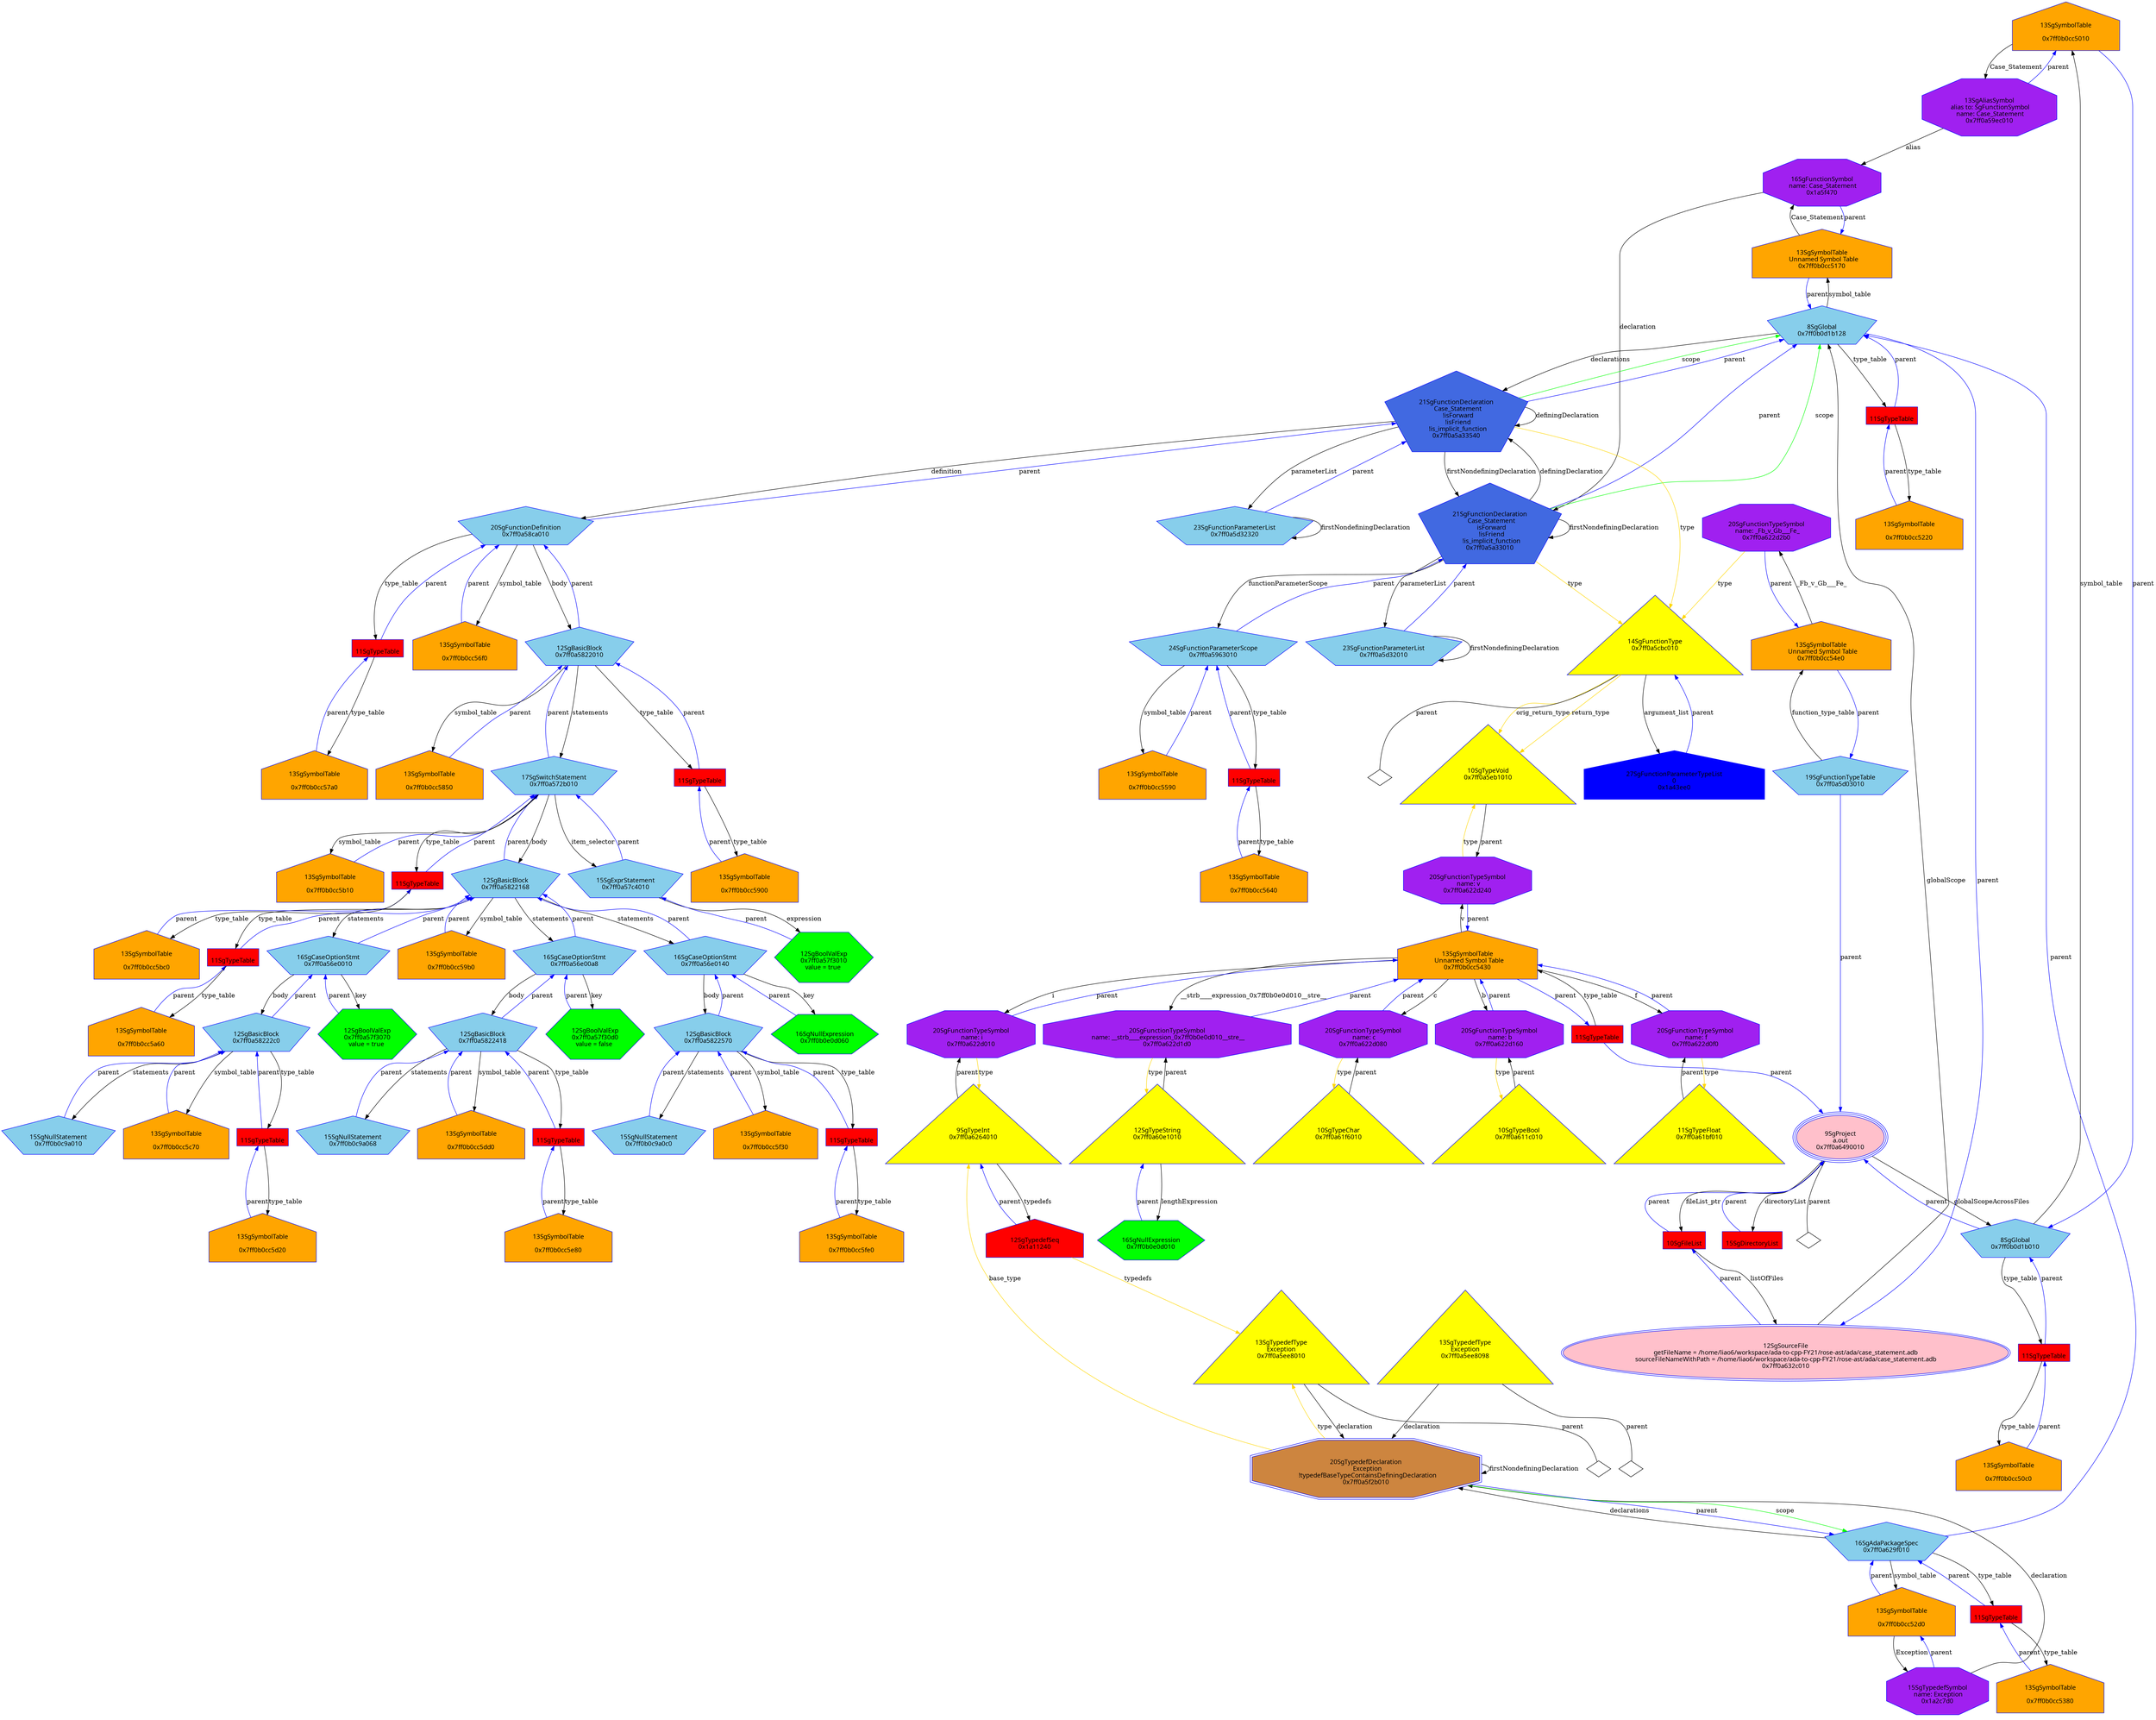 digraph "Gcase_statement.adb.dot" {
"0x7ff0b0cc5010"[label="\n13SgSymbolTable\n  \n  0x7ff0b0cc5010  " shape=house,regular=0,URL="\N",tooltip="more info at \N",sides=5,peripheries=1,color="blue",fillcolor=orange,fontname="7x13bold",fontcolor=black,style=filled];
"0x7ff0b0cc5010" -> "0x7ff0a59ec010"[label="Case_Statement" dir=forward ];
"0x7ff0b0cc5010" -> "0x7ff0b0d1b010"[label="parent" color="blue" dir=forward ];
"0x7ff0b0cc50c0"[label="\n13SgSymbolTable\n  \n  0x7ff0b0cc50c0  " shape=house,regular=0,URL="\N",tooltip="more info at \N",sides=5,peripheries=1,color="blue",fillcolor=orange,fontname="7x13bold",fontcolor=black,style=filled];
"0x7ff0b0cc50c0" -> "0x196ea00"[label="parent" color="blue" dir=forward ];
"0x7ff0b0cc5170"[label="\n13SgSymbolTable\n  Unnamed Symbol Table\n  0x7ff0b0cc5170  " shape=house,regular=0,URL="\N",tooltip="more info at \N",sides=5,peripheries=1,color="blue",fillcolor=orange,fontname="7x13bold",fontcolor=black,style=filled];
"0x7ff0b0cc5170" -> "0x1a5f470"[label="Case_Statement" dir=forward ];
"0x7ff0b0cc5170" -> "0x7ff0b0d1b128"[label="parent" color="blue" dir=forward ];
"0x7ff0b0cc5220"[label="\n13SgSymbolTable\n  \n  0x7ff0b0cc5220  " shape=house,regular=0,URL="\N",tooltip="more info at \N",sides=5,peripheries=1,color="blue",fillcolor=orange,fontname="7x13bold",fontcolor=black,style=filled];
"0x7ff0b0cc5220" -> "0x196ea28"[label="parent" color="blue" dir=forward ];
"0x7ff0b0cc52d0"[label="\n13SgSymbolTable\n  \n  0x7ff0b0cc52d0  " shape=house,regular=0,URL="\N",tooltip="more info at \N",sides=5,peripheries=1,color="blue",fillcolor=orange,fontname="7x13bold",fontcolor=black,style=filled];
"0x7ff0b0cc52d0" -> "0x1a2c7d0"[label="Exception" dir=forward ];
"0x7ff0b0cc52d0" -> "0x7ff0a629f010"[label="parent" color="blue" dir=forward ];
"0x7ff0b0cc5380"[label="\n13SgSymbolTable\n  \n  0x7ff0b0cc5380  " shape=house,regular=0,URL="\N",tooltip="more info at \N",sides=5,peripheries=1,color="blue",fillcolor=orange,fontname="7x13bold",fontcolor=black,style=filled];
"0x7ff0b0cc5380" -> "0x196ea50"[label="parent" color="blue" dir=forward ];
"0x7ff0b0cc5430"[label="\n13SgSymbolTable\n  Unnamed Symbol Table\n  0x7ff0b0cc5430  " shape=house,regular=0,URL="\N",tooltip="more info at \N",sides=5,peripheries=1,color="blue",fillcolor=orange,fontname="7x13bold",fontcolor=black,style=filled];
"0x7ff0b0cc5430" -> "0x7ff0a622d240"[label="v" dir=forward ];
"0x7ff0b0cc5430" -> "0x7ff0a622d1d0"[label="__strb____expression_0x7ff0b0e0d010__stre__" dir=forward ];
"0x7ff0b0cc5430" -> "0x7ff0a622d160"[label="b" dir=forward ];
"0x7ff0b0cc5430" -> "0x7ff0a622d0f0"[label="f" dir=forward ];
"0x7ff0b0cc5430" -> "0x7ff0a622d080"[label="c" dir=forward ];
"0x7ff0b0cc5430" -> "0x7ff0a622d010"[label="i" dir=forward ];
"0x7ff0b0cc5430" -> "0x196ea78"[label="parent" color="blue" dir=forward ];
"0x7ff0b0cc54e0"[label="\n13SgSymbolTable\n  Unnamed Symbol Table\n  0x7ff0b0cc54e0  " shape=house,regular=0,URL="\N",tooltip="more info at \N",sides=5,peripheries=1,color="blue",fillcolor=orange,fontname="7x13bold",fontcolor=black,style=filled];
"0x7ff0b0cc54e0" -> "0x7ff0a622d2b0"[label="_Fb_v_Gb___Fe_" dir=forward ];
"0x7ff0b0cc54e0" -> "0x7ff0a5d03010"[label="parent" color="blue" dir=forward ];
"0x7ff0b0cc5590"[label="\n13SgSymbolTable\n  \n  0x7ff0b0cc5590  " shape=house,regular=0,URL="\N",tooltip="more info at \N",sides=5,peripheries=1,color="blue",fillcolor=orange,fontname="7x13bold",fontcolor=black,style=filled];
"0x7ff0b0cc5590" -> "0x7ff0a5963010"[label="parent" color="blue" dir=forward ];
"0x7ff0b0cc5640"[label="\n13SgSymbolTable\n  \n  0x7ff0b0cc5640  " shape=house,regular=0,URL="\N",tooltip="more info at \N",sides=5,peripheries=1,color="blue",fillcolor=orange,fontname="7x13bold",fontcolor=black,style=filled];
"0x7ff0b0cc5640" -> "0x196eaa0"[label="parent" color="blue" dir=forward ];
"0x7ff0b0cc56f0"[label="\n13SgSymbolTable\n  \n  0x7ff0b0cc56f0  " shape=house,regular=0,URL="\N",tooltip="more info at \N",sides=5,peripheries=1,color="blue",fillcolor=orange,fontname="7x13bold",fontcolor=black,style=filled];
"0x7ff0b0cc56f0" -> "0x7ff0a58ca010"[label="parent" color="blue" dir=forward ];
"0x7ff0b0cc57a0"[label="\n13SgSymbolTable\n  \n  0x7ff0b0cc57a0  " shape=house,regular=0,URL="\N",tooltip="more info at \N",sides=5,peripheries=1,color="blue",fillcolor=orange,fontname="7x13bold",fontcolor=black,style=filled];
"0x7ff0b0cc57a0" -> "0x196eac8"[label="parent" color="blue" dir=forward ];
"0x7ff0b0cc5850"[label="\n13SgSymbolTable\n  \n  0x7ff0b0cc5850  " shape=house,regular=0,URL="\N",tooltip="more info at \N",sides=5,peripheries=1,color="blue",fillcolor=orange,fontname="7x13bold",fontcolor=black,style=filled];
"0x7ff0b0cc5850" -> "0x7ff0a5822010"[label="parent" color="blue" dir=forward ];
"0x7ff0b0cc5900"[label="\n13SgSymbolTable\n  \n  0x7ff0b0cc5900  " shape=house,regular=0,URL="\N",tooltip="more info at \N",sides=5,peripheries=1,color="blue",fillcolor=orange,fontname="7x13bold",fontcolor=black,style=filled];
"0x7ff0b0cc5900" -> "0x196eaf0"[label="parent" color="blue" dir=forward ];
"0x7ff0b0cc59b0"[label="\n13SgSymbolTable\n  \n  0x7ff0b0cc59b0  " shape=house,regular=0,URL="\N",tooltip="more info at \N",sides=5,peripheries=1,color="blue",fillcolor=orange,fontname="7x13bold",fontcolor=black,style=filled];
"0x7ff0b0cc59b0" -> "0x7ff0a5822168"[label="parent" color="blue" dir=forward ];
"0x7ff0b0cc5a60"[label="\n13SgSymbolTable\n  \n  0x7ff0b0cc5a60  " shape=house,regular=0,URL="\N",tooltip="more info at \N",sides=5,peripheries=1,color="blue",fillcolor=orange,fontname="7x13bold",fontcolor=black,style=filled];
"0x7ff0b0cc5a60" -> "0x196eb18"[label="parent" color="blue" dir=forward ];
"0x7ff0b0cc5b10"[label="\n13SgSymbolTable\n  \n  0x7ff0b0cc5b10  " shape=house,regular=0,URL="\N",tooltip="more info at \N",sides=5,peripheries=1,color="blue",fillcolor=orange,fontname="7x13bold",fontcolor=black,style=filled];
"0x7ff0b0cc5b10" -> "0x7ff0a572b010"[label="parent" color="blue" dir=forward ];
"0x7ff0b0cc5bc0"[label="\n13SgSymbolTable\n  \n  0x7ff0b0cc5bc0  " shape=house,regular=0,URL="\N",tooltip="more info at \N",sides=5,peripheries=1,color="blue",fillcolor=orange,fontname="7x13bold",fontcolor=black,style=filled];
"0x7ff0b0cc5bc0" -> "0x196eb40"[label="parent" color="blue" dir=forward ];
"0x7ff0b0cc5c70"[label="\n13SgSymbolTable\n  \n  0x7ff0b0cc5c70  " shape=house,regular=0,URL="\N",tooltip="more info at \N",sides=5,peripheries=1,color="blue",fillcolor=orange,fontname="7x13bold",fontcolor=black,style=filled];
"0x7ff0b0cc5c70" -> "0x7ff0a58222c0"[label="parent" color="blue" dir=forward ];
"0x7ff0b0cc5d20"[label="\n13SgSymbolTable\n  \n  0x7ff0b0cc5d20  " shape=house,regular=0,URL="\N",tooltip="more info at \N",sides=5,peripheries=1,color="blue",fillcolor=orange,fontname="7x13bold",fontcolor=black,style=filled];
"0x7ff0b0cc5d20" -> "0x196eb68"[label="parent" color="blue" dir=forward ];
"0x7ff0b0cc5dd0"[label="\n13SgSymbolTable\n  \n  0x7ff0b0cc5dd0  " shape=house,regular=0,URL="\N",tooltip="more info at \N",sides=5,peripheries=1,color="blue",fillcolor=orange,fontname="7x13bold",fontcolor=black,style=filled];
"0x7ff0b0cc5dd0" -> "0x7ff0a5822418"[label="parent" color="blue" dir=forward ];
"0x7ff0b0cc5e80"[label="\n13SgSymbolTable\n  \n  0x7ff0b0cc5e80  " shape=house,regular=0,URL="\N",tooltip="more info at \N",sides=5,peripheries=1,color="blue",fillcolor=orange,fontname="7x13bold",fontcolor=black,style=filled];
"0x7ff0b0cc5e80" -> "0x196eb90"[label="parent" color="blue" dir=forward ];
"0x7ff0b0cc5f30"[label="\n13SgSymbolTable\n  \n  0x7ff0b0cc5f30  " shape=house,regular=0,URL="\N",tooltip="more info at \N",sides=5,peripheries=1,color="blue",fillcolor=orange,fontname="7x13bold",fontcolor=black,style=filled];
"0x7ff0b0cc5f30" -> "0x7ff0a5822570"[label="parent" color="blue" dir=forward ];
"0x7ff0b0cc5fe0"[label="\n13SgSymbolTable\n  \n  0x7ff0b0cc5fe0  " shape=house,regular=0,URL="\N",tooltip="more info at \N",sides=5,peripheries=1,color="blue",fillcolor=orange,fontname="7x13bold",fontcolor=black,style=filled];
"0x7ff0b0cc5fe0" -> "0x196ebb8"[label="parent" color="blue" dir=forward ];
"0x7ff0a632c010"[label="\n12SgSourceFile\n  getFileName = /home/liao6/workspace/ada-to-cpp-FY21/rose-ast/ada/case_statement.adb  \n  sourceFileNameWithPath = /home/liao6/workspace/ada-to-cpp-FY21/rose-ast/ada/case_statement.adb  \n  0x7ff0a632c010  " shape=ellipse,regular=0,URL="\N",tooltip="more info at \N",sides=5,peripheries=2,color="blue",fillcolor=pink,fontname="7x13bold",fontcolor=black,style=filled];
"0x7ff0a632c010" -> "0x7ff0b0d1b128"[label="globalScope" dir=forward ];
"0x7ff0a632c010" -> "0x1933f80"[label="parent" color="blue" dir=forward ];
"0x1933f80"[label="\n10SgFileList" shape=polygon,regular=0,URL="\N",tooltip="more info at \N",sides=4,peripheries=1,color="blue",fillcolor=red,fontname="7x13bold",fontcolor=black,style=filled];
"0x1933f80" -> "0x7ff0a632c010"[label="listOfFiles" dir=forward ];
"0x1933f80" -> "0x7ff0a6490010"[label="parent" color="blue" dir=forward ];
"0x1953390"[label="\n15SgDirectoryList" shape=polygon,regular=0,URL="\N",tooltip="more info at \N",sides=4,peripheries=1,color="blue",fillcolor=red,fontname="7x13bold",fontcolor=black,style=filled];
"0x1953390" -> "0x7ff0a6490010"[label="parent" color="blue" dir=forward ];
"0x7ff0a6490010"[label="\n9SgProject\n  a.out  \n  0x7ff0a6490010  " shape=ellipse,regular=0,URL="\N",tooltip="more info at \N",sides=5,peripheries=3,color="blue",fillcolor=pink,fontname="7x13bold",fontcolor=black,style=filled];
"0x7ff0a6490010" -> "0x1933f80"[label="fileList_ptr" dir=forward ];
"0x7ff0a6490010" -> "0x1953390"[label="directoryList" dir=forward ];
"0x7ff0a6490010" -> "0x7ff0b0d1b010"[label="globalScopeAcrossFiles" dir=forward ];
"0x7ff0a6490010" -> "0x7ff0a6490010__parent__null"[label="parent" dir=none ];
"0x7ff0a6490010__parent__null"[label="" shape=diamond ];
"0x1a11240"[label="\n12SgTypedefSeq\n  0x1a11240  " shape=house,regular=0,URL="\N",tooltip="more info at \N",sides=5,peripheries=1,color="blue",fillcolor=red,fontname="7x13bold",fontcolor=black,style=filled];
"0x1a11240" -> "0x7ff0a5ee8010"[label="typedefs" color="gold1" dir=forward ];
"0x1a11240" -> "0x7ff0a6264010"[label="parent" color="blue" dir=forward ];
"0x1a43ee0"[label="\n27SgFunctionParameterTypeList\n  0  \n  0x1a43ee0  " shape=house,regular=0,URL="\N",tooltip="more info at \N",sides=5,peripheries=1,color="blue",fillcolor=blue,fontname="7x13bold",fontcolor=black,style=filled];
"0x1a43ee0" -> "0x7ff0a5cbc010"[label="parent" color="blue" dir=forward ];
"0x196ea00"[label="\n11SgTypeTable" shape=polygon,regular=0,URL="\N",tooltip="more info at \N",sides=4,peripheries=1,color="blue",fillcolor=red,fontname="7x13bold",fontcolor=black,style=filled];
"0x196ea00" -> "0x7ff0b0cc50c0"[label="type_table" dir=forward ];
"0x196ea00" -> "0x7ff0b0d1b010"[label="parent" color="blue" dir=forward ];
"0x196ea28"[label="\n11SgTypeTable" shape=polygon,regular=0,URL="\N",tooltip="more info at \N",sides=4,peripheries=1,color="blue",fillcolor=red,fontname="7x13bold",fontcolor=black,style=filled];
"0x196ea28" -> "0x7ff0b0cc5220"[label="type_table" dir=forward ];
"0x196ea28" -> "0x7ff0b0d1b128"[label="parent" color="blue" dir=forward ];
"0x196ea50"[label="\n11SgTypeTable" shape=polygon,regular=0,URL="\N",tooltip="more info at \N",sides=4,peripheries=1,color="blue",fillcolor=red,fontname="7x13bold",fontcolor=black,style=filled];
"0x196ea50" -> "0x7ff0b0cc5380"[label="type_table" dir=forward ];
"0x196ea50" -> "0x7ff0a629f010"[label="parent" color="blue" dir=forward ];
"0x196ea78"[label="\n11SgTypeTable" shape=polygon,regular=0,URL="\N",tooltip="more info at \N",sides=4,peripheries=1,color="blue",fillcolor=red,fontname="7x13bold",fontcolor=black,style=filled];
"0x196ea78" -> "0x7ff0b0cc5430"[label="type_table" dir=forward ];
"0x196ea78" -> "0x7ff0a6490010"[label="parent" color="blue" dir=forward ];
"0x196eaa0"[label="\n11SgTypeTable" shape=polygon,regular=0,URL="\N",tooltip="more info at \N",sides=4,peripheries=1,color="blue",fillcolor=red,fontname="7x13bold",fontcolor=black,style=filled];
"0x196eaa0" -> "0x7ff0b0cc5640"[label="type_table" dir=forward ];
"0x196eaa0" -> "0x7ff0a5963010"[label="parent" color="blue" dir=forward ];
"0x196eac8"[label="\n11SgTypeTable" shape=polygon,regular=0,URL="\N",tooltip="more info at \N",sides=4,peripheries=1,color="blue",fillcolor=red,fontname="7x13bold",fontcolor=black,style=filled];
"0x196eac8" -> "0x7ff0b0cc57a0"[label="type_table" dir=forward ];
"0x196eac8" -> "0x7ff0a58ca010"[label="parent" color="blue" dir=forward ];
"0x196eaf0"[label="\n11SgTypeTable" shape=polygon,regular=0,URL="\N",tooltip="more info at \N",sides=4,peripheries=1,color="blue",fillcolor=red,fontname="7x13bold",fontcolor=black,style=filled];
"0x196eaf0" -> "0x7ff0b0cc5900"[label="type_table" dir=forward ];
"0x196eaf0" -> "0x7ff0a5822010"[label="parent" color="blue" dir=forward ];
"0x196eb18"[label="\n11SgTypeTable" shape=polygon,regular=0,URL="\N",tooltip="more info at \N",sides=4,peripheries=1,color="blue",fillcolor=red,fontname="7x13bold",fontcolor=black,style=filled];
"0x196eb18" -> "0x7ff0b0cc5a60"[label="type_table" dir=forward ];
"0x196eb18" -> "0x7ff0a5822168"[label="parent" color="blue" dir=forward ];
"0x196eb40"[label="\n11SgTypeTable" shape=polygon,regular=0,URL="\N",tooltip="more info at \N",sides=4,peripheries=1,color="blue",fillcolor=red,fontname="7x13bold",fontcolor=black,style=filled];
"0x196eb40" -> "0x7ff0b0cc5bc0"[label="type_table" dir=forward ];
"0x196eb40" -> "0x7ff0a572b010"[label="parent" color="blue" dir=forward ];
"0x196eb68"[label="\n11SgTypeTable" shape=polygon,regular=0,URL="\N",tooltip="more info at \N",sides=4,peripheries=1,color="blue",fillcolor=red,fontname="7x13bold",fontcolor=black,style=filled];
"0x196eb68" -> "0x7ff0b0cc5d20"[label="type_table" dir=forward ];
"0x196eb68" -> "0x7ff0a58222c0"[label="parent" color="blue" dir=forward ];
"0x196eb90"[label="\n11SgTypeTable" shape=polygon,regular=0,URL="\N",tooltip="more info at \N",sides=4,peripheries=1,color="blue",fillcolor=red,fontname="7x13bold",fontcolor=black,style=filled];
"0x196eb90" -> "0x7ff0b0cc5e80"[label="type_table" dir=forward ];
"0x196eb90" -> "0x7ff0a5822418"[label="parent" color="blue" dir=forward ];
"0x196ebb8"[label="\n11SgTypeTable" shape=polygon,regular=0,URL="\N",tooltip="more info at \N",sides=4,peripheries=1,color="blue",fillcolor=red,fontname="7x13bold",fontcolor=black,style=filled];
"0x196ebb8" -> "0x7ff0b0cc5fe0"[label="type_table" dir=forward ];
"0x196ebb8" -> "0x7ff0a5822570"[label="parent" color="blue" dir=forward ];
"0x7ff0a61f6010"[label="\n10SgTypeChar\n  0x7ff0a61f6010  \n   \n   " shape=polygon,regular=0,URL="\N",tooltip="more info at \N",sides=3,peripheries=1,color="blue",fillcolor=yellow,fontname="7x13bold",fontcolor=black,style=filled];
"0x7ff0a61f6010" -> "0x7ff0a622d080"[label="parent" dir=forward ];
"0x7ff0a6264010"[label="\n9SgTypeInt\n  0x7ff0a6264010  \n   \n   " shape=polygon,regular=0,URL="\N",tooltip="more info at \N",sides=3,peripheries=1,color="blue",fillcolor=yellow,fontname="7x13bold",fontcolor=black,style=filled];
"0x7ff0a6264010" -> "0x1a11240"[label="typedefs" dir=forward ];
"0x7ff0a6264010" -> "0x7ff0a622d010"[label="parent" dir=forward ];
"0x7ff0a5eb1010"[label="\n10SgTypeVoid\n  0x7ff0a5eb1010  \n   \n   " shape=polygon,regular=0,URL="\N",tooltip="more info at \N",sides=3,peripheries=1,color="blue",fillcolor=yellow,fontname="7x13bold",fontcolor=black,style=filled];
"0x7ff0a5eb1010" -> "0x7ff0a622d240"[label="parent" dir=forward ];
"0x7ff0a61bf010"[label="\n11SgTypeFloat\n  0x7ff0a61bf010  \n   \n   " shape=polygon,regular=0,URL="\N",tooltip="more info at \N",sides=3,peripheries=1,color="blue",fillcolor=yellow,fontname="7x13bold",fontcolor=black,style=filled];
"0x7ff0a61bf010" -> "0x7ff0a622d0f0"[label="parent" dir=forward ];
"0x7ff0a60e1010"[label="\n12SgTypeString\n  0x7ff0a60e1010  \n   \n   " shape=polygon,regular=0,URL="\N",tooltip="more info at \N",sides=3,peripheries=1,color="blue",fillcolor=yellow,fontname="7x13bold",fontcolor=black,style=filled];
"0x7ff0a60e1010" -> "0x7ff0b0e0d010"[label="lengthExpression" dir=forward ];
"0x7ff0a60e1010" -> "0x7ff0a622d1d0"[label="parent" dir=forward ];
"0x7ff0a611c010"[label="\n10SgTypeBool\n  0x7ff0a611c010  \n   \n   " shape=polygon,regular=0,URL="\N",tooltip="more info at \N",sides=3,peripheries=1,color="blue",fillcolor=yellow,fontname="7x13bold",fontcolor=black,style=filled];
"0x7ff0a611c010" -> "0x7ff0a622d160"[label="parent" dir=forward ];
"0x7ff0a5ee8010"[label="\n13SgTypedefType\nException\n  0x7ff0a5ee8010  \n   \n   " shape=polygon,regular=0,URL="\N",tooltip="more info at \N",sides=3,peripheries=1,color="blue",fillcolor=yellow,fontname="7x13bold",fontcolor=black,style=filled];
"0x7ff0a5ee8010" -> "0x7ff0a5f2b010"[label="declaration" dir=forward ];
"0x7ff0a5ee8010" -> "0x7ff0a5ee8010__parent__null"[label="parent" dir=none ];
"0x7ff0a5ee8010__parent__null"[label="" shape=diamond ];
"0x7ff0a5ee8098"[label="\n13SgTypedefType\nException\n  0x7ff0a5ee8098  \n   \n   " shape=polygon,regular=0,URL="\N",tooltip="more info at \N",sides=3,peripheries=1,color="blue",fillcolor=yellow,fontname="7x13bold",fontcolor=black,style=filled];
"0x7ff0a5ee8098" -> "0x7ff0a5f2b010"[label="declaration" dir=forward ];
"0x7ff0a5ee8098" -> "0x7ff0a5ee8098__parent__null"[label="parent" dir=none ];
"0x7ff0a5ee8098__parent__null"[label="" shape=diamond ];
"0x7ff0a5cbc010"[label="\n14SgFunctionType\n  0x7ff0a5cbc010  \n   \n   " shape=polygon,regular=0,URL="\N",tooltip="more info at \N",sides=3,peripheries=1,color="blue",fillcolor=yellow,fontname="7x13bold",fontcolor=black,style=filled];
"0x7ff0a5cbc010" -> "0x7ff0a5eb1010"[label="return_type" color="gold1" dir=forward ];
"0x7ff0a5cbc010" -> "0x7ff0a5eb1010"[label="orig_return_type" color="gold1" dir=forward ];
"0x7ff0a5cbc010" -> "0x1a43ee0"[label="argument_list" dir=forward ];
"0x7ff0a5cbc010" -> "0x7ff0a5cbc010__parent__null"[label="parent" dir=none ];
"0x7ff0a5cbc010__parent__null"[label="" shape=diamond ];
"0x7ff0a5d32010"[label="\n23SgFunctionParameterList\n  0x7ff0a5d32010  " shape=polygon,regular=0,URL="\N",tooltip="more info at \N",sides=5,peripheries=1,color="blue",fillcolor=skyblue,fontname="7x13bold",fontcolor=black,style=filled];
"0x7ff0a5d32010" -> "0x7ff0a5d32010"[label="firstNondefiningDeclaration" dir=forward ];
"0x7ff0a5d32010" -> "0x7ff0a5a33010"[label="parent" color="blue" dir=forward ];
"0x7ff0a5d32320"[label="\n23SgFunctionParameterList\n  0x7ff0a5d32320  " shape=polygon,regular=0,URL="\N",tooltip="more info at \N",sides=5,peripheries=1,color="blue",fillcolor=skyblue,fontname="7x13bold",fontcolor=black,style=filled];
"0x7ff0a5d32320" -> "0x7ff0a5d32320"[label="firstNondefiningDeclaration" dir=forward ];
"0x7ff0a5d32320" -> "0x7ff0a5a33540"[label="parent" color="blue" dir=forward ];
"0x7ff0a5822010"[label="\n12SgBasicBlock\n  0x7ff0a5822010  " shape=polygon,regular=0,URL="\N",tooltip="more info at \N",sides=5,peripheries=1,color="blue",fillcolor=skyblue,fontname="7x13bold",fontcolor=black,style=filled];
"0x7ff0a5822010" -> "0x7ff0a572b010"[label="statements" dir=forward ];
"0x7ff0a5822010" -> "0x7ff0b0cc5850"[label="symbol_table" dir=forward ];
"0x7ff0a5822010" -> "0x196eaf0"[label="type_table" dir=forward ];
"0x7ff0a5822010" -> "0x7ff0a58ca010"[label="parent" color="blue" dir=forward ];
"0x7ff0a5822168"[label="\n12SgBasicBlock\n  0x7ff0a5822168  " shape=polygon,regular=0,URL="\N",tooltip="more info at \N",sides=5,peripheries=1,color="blue",fillcolor=skyblue,fontname="7x13bold",fontcolor=black,style=filled];
"0x7ff0a5822168" -> "0x7ff0a56e0010"[label="statements" dir=forward ];
"0x7ff0a5822168" -> "0x7ff0a56e00a8"[label="statements" dir=forward ];
"0x7ff0a5822168" -> "0x7ff0a56e0140"[label="statements" dir=forward ];
"0x7ff0a5822168" -> "0x7ff0b0cc59b0"[label="symbol_table" dir=forward ];
"0x7ff0a5822168" -> "0x196eb18"[label="type_table" dir=forward ];
"0x7ff0a5822168" -> "0x7ff0a572b010"[label="parent" color="blue" dir=forward ];
"0x7ff0a58222c0"[label="\n12SgBasicBlock\n  0x7ff0a58222c0  " shape=polygon,regular=0,URL="\N",tooltip="more info at \N",sides=5,peripheries=1,color="blue",fillcolor=skyblue,fontname="7x13bold",fontcolor=black,style=filled];
"0x7ff0a58222c0" -> "0x7ff0b0c9a010"[label="statements" dir=forward ];
"0x7ff0a58222c0" -> "0x7ff0b0cc5c70"[label="symbol_table" dir=forward ];
"0x7ff0a58222c0" -> "0x196eb68"[label="type_table" dir=forward ];
"0x7ff0a58222c0" -> "0x7ff0a56e0010"[label="parent" color="blue" dir=forward ];
"0x7ff0a5822418"[label="\n12SgBasicBlock\n  0x7ff0a5822418  " shape=polygon,regular=0,URL="\N",tooltip="more info at \N",sides=5,peripheries=1,color="blue",fillcolor=skyblue,fontname="7x13bold",fontcolor=black,style=filled];
"0x7ff0a5822418" -> "0x7ff0b0c9a068"[label="statements" dir=forward ];
"0x7ff0a5822418" -> "0x7ff0b0cc5dd0"[label="symbol_table" dir=forward ];
"0x7ff0a5822418" -> "0x196eb90"[label="type_table" dir=forward ];
"0x7ff0a5822418" -> "0x7ff0a56e00a8"[label="parent" color="blue" dir=forward ];
"0x7ff0a5822570"[label="\n12SgBasicBlock\n  0x7ff0a5822570  " shape=polygon,regular=0,URL="\N",tooltip="more info at \N",sides=5,peripheries=1,color="blue",fillcolor=skyblue,fontname="7x13bold",fontcolor=black,style=filled];
"0x7ff0a5822570" -> "0x7ff0b0c9a0c0"[label="statements" dir=forward ];
"0x7ff0a5822570" -> "0x7ff0b0cc5f30"[label="symbol_table" dir=forward ];
"0x7ff0a5822570" -> "0x196ebb8"[label="type_table" dir=forward ];
"0x7ff0a5822570" -> "0x7ff0a56e0140"[label="parent" color="blue" dir=forward ];
"0x7ff0b0d1b010"[label="\n8SgGlobal\n  0x7ff0b0d1b010  " shape=polygon,regular=0,URL="\N",tooltip="more info at \N",sides=5,peripheries=1,color="blue",fillcolor=skyblue,fontname="7x13bold",fontcolor=black,style=filled];
"0x7ff0b0d1b010" -> "0x7ff0b0cc5010"[label="symbol_table" dir=forward ];
"0x7ff0b0d1b010" -> "0x196ea00"[label="type_table" dir=forward ];
"0x7ff0b0d1b010" -> "0x7ff0a6490010"[label="parent" color="blue" dir=forward ];
"0x7ff0b0d1b128"[label="\n8SgGlobal\n  0x7ff0b0d1b128  " shape=polygon,regular=0,URL="\N",tooltip="more info at \N",sides=5,peripheries=1,color="blue",fillcolor=skyblue,fontname="7x13bold",fontcolor=black,style=filled];
"0x7ff0b0d1b128" -> "0x7ff0a5a33540"[label="declarations" dir=forward ];
"0x7ff0b0d1b128" -> "0x7ff0b0cc5170"[label="symbol_table" dir=forward ];
"0x7ff0b0d1b128" -> "0x196ea28"[label="type_table" dir=forward ];
"0x7ff0b0d1b128" -> "0x7ff0a632c010"[label="parent" color="blue" dir=forward ];
"0x7ff0a572b010"[label="\n17SgSwitchStatement\n  0x7ff0a572b010  " shape=polygon,regular=0,URL="\N",tooltip="more info at \N",sides=5,peripheries=1,color="blue",fillcolor=skyblue,fontname="7x13bold",fontcolor=black,style=filled];
"0x7ff0a572b010" -> "0x7ff0a57c4010"[label="item_selector" dir=forward ];
"0x7ff0a572b010" -> "0x7ff0a5822168"[label="body" dir=forward ];
"0x7ff0a572b010" -> "0x7ff0b0cc5b10"[label="symbol_table" dir=forward ];
"0x7ff0a572b010" -> "0x196eb40"[label="type_table" dir=forward ];
"0x7ff0a572b010" -> "0x7ff0a5822010"[label="parent" color="blue" dir=forward ];
"0x7ff0a5963010"[label="\n24SgFunctionParameterScope\n  0x7ff0a5963010  " shape=polygon,regular=0,URL="\N",tooltip="more info at \N",sides=5,peripheries=1,color="blue",fillcolor=skyblue,fontname="7x13bold",fontcolor=black,style=filled];
"0x7ff0a5963010" -> "0x7ff0b0cc5590"[label="symbol_table" dir=forward ];
"0x7ff0a5963010" -> "0x196eaa0"[label="type_table" dir=forward ];
"0x7ff0a5963010" -> "0x7ff0a5a33010"[label="parent" color="blue" dir=forward ];
"0x7ff0a5d03010"[label="\n19SgFunctionTypeTable\n  0x7ff0a5d03010  " shape=polygon,regular=0,URL="\N",tooltip="more info at \N",sides=5,peripheries=1,color="blue",fillcolor=skyblue,fontname="7x13bold",fontcolor=black,style=filled];
"0x7ff0a5d03010" -> "0x7ff0b0cc54e0"[label="function_type_table" dir=forward ];
"0x7ff0a5d03010" -> "0x7ff0a6490010"[label="parent" color="blue" dir=forward ];
"0x7ff0a57c4010"[label="\n15SgExprStatement\n  0x7ff0a57c4010  " shape=polygon,regular=0,URL="\N",tooltip="more info at \N",sides=5,peripheries=1,color="blue",fillcolor=skyblue,fontname="7x13bold",fontcolor=black,style=filled];
"0x7ff0a57c4010" -> "0x7ff0a57f3010"[label="expression" dir=forward ];
"0x7ff0a57c4010" -> "0x7ff0a572b010"[label="parent" color="blue" dir=forward ];
"0x7ff0a56e0010"[label="\n16SgCaseOptionStmt\n  0x7ff0a56e0010  " shape=polygon,regular=0,URL="\N",tooltip="more info at \N",sides=5,peripheries=1,color="blue",fillcolor=skyblue,fontname="7x13bold",fontcolor=black,style=filled];
"0x7ff0a56e0010" -> "0x7ff0a57f3070"[label="key" dir=forward ];
"0x7ff0a56e0010" -> "0x7ff0a58222c0"[label="body" dir=forward ];
"0x7ff0a56e0010" -> "0x7ff0a5822168"[label="parent" color="blue" dir=forward ];
"0x7ff0a56e00a8"[label="\n16SgCaseOptionStmt\n  0x7ff0a56e00a8  " shape=polygon,regular=0,URL="\N",tooltip="more info at \N",sides=5,peripheries=1,color="blue",fillcolor=skyblue,fontname="7x13bold",fontcolor=black,style=filled];
"0x7ff0a56e00a8" -> "0x7ff0a57f30d0"[label="key" dir=forward ];
"0x7ff0a56e00a8" -> "0x7ff0a5822418"[label="body" dir=forward ];
"0x7ff0a56e00a8" -> "0x7ff0a5822168"[label="parent" color="blue" dir=forward ];
"0x7ff0a56e0140"[label="\n16SgCaseOptionStmt\n  0x7ff0a56e0140  " shape=polygon,regular=0,URL="\N",tooltip="more info at \N",sides=5,peripheries=1,color="blue",fillcolor=skyblue,fontname="7x13bold",fontcolor=black,style=filled];
"0x7ff0a56e0140" -> "0x7ff0b0e0d060"[label="key" dir=forward ];
"0x7ff0a56e0140" -> "0x7ff0a5822570"[label="body" dir=forward ];
"0x7ff0a56e0140" -> "0x7ff0a5822168"[label="parent" color="blue" dir=forward ];
"0x7ff0a5f2b010"[label="\n20SgTypedefDeclaration\n  Exception\n  !typedefBaseTypeContainsDefiningDeclaration\n  0x7ff0a5f2b010  " shape=polygon,regular=0,URL="\N",tooltip="more info at \N",sides=8,peripheries=2,color="blue",fillcolor=peru,fontname="7x13bold",fontcolor=black,style=filled];
"0x7ff0a5f2b010" -> "0x7ff0a6264010"[label="base_type" color="gold1" dir=forward ];
"0x7ff0a5f2b010" -> "0x7ff0a5ee8010"[label="type" color="gold1" dir=forward ];
"0x7ff0a5f2b010" -> "0x7ff0a629f010"[label="scope" color="green" dir=forward ];
"0x7ff0a5f2b010" -> "0x7ff0a5f2b010"[label="firstNondefiningDeclaration" dir=forward ];
"0x7ff0a5f2b010" -> "0x7ff0a629f010"[label="parent" color="blue" dir=forward ];
"0x7ff0b0c9a010"[label="\n15SgNullStatement\n  0x7ff0b0c9a010  " shape=polygon,regular=0,URL="\N",tooltip="more info at \N",sides=5,peripheries=1,color="blue",fillcolor=skyblue,fontname="7x13bold",fontcolor=black,style=filled];
"0x7ff0b0c9a010" -> "0x7ff0a58222c0"[label="parent" color="blue" dir=forward ];
"0x7ff0b0c9a068"[label="\n15SgNullStatement\n  0x7ff0b0c9a068  " shape=polygon,regular=0,URL="\N",tooltip="more info at \N",sides=5,peripheries=1,color="blue",fillcolor=skyblue,fontname="7x13bold",fontcolor=black,style=filled];
"0x7ff0b0c9a068" -> "0x7ff0a5822418"[label="parent" color="blue" dir=forward ];
"0x7ff0b0c9a0c0"[label="\n15SgNullStatement\n  0x7ff0b0c9a0c0  " shape=polygon,regular=0,URL="\N",tooltip="more info at \N",sides=5,peripheries=1,color="blue",fillcolor=skyblue,fontname="7x13bold",fontcolor=black,style=filled];
"0x7ff0b0c9a0c0" -> "0x7ff0a5822570"[label="parent" color="blue" dir=forward ];
"0x7ff0a58ca010"[label="\n20SgFunctionDefinition\n  0x7ff0a58ca010  " shape=polygon,regular=0,URL="\N",tooltip="more info at \N",sides=5,peripheries=1,color="blue",fillcolor=skyblue,fontname="7x13bold",fontcolor=black,style=filled];
"0x7ff0a58ca010" -> "0x7ff0a5822010"[label="body" dir=forward ];
"0x7ff0a58ca010" -> "0x7ff0b0cc56f0"[label="symbol_table" dir=forward ];
"0x7ff0a58ca010" -> "0x196eac8"[label="type_table" dir=forward ];
"0x7ff0a58ca010" -> "0x7ff0a5a33540"[label="parent" color="blue" dir=forward ];
"0x7ff0a629f010"[label="\n16SgAdaPackageSpec\n  0x7ff0a629f010  " shape=polygon,regular=0,URL="\N",tooltip="more info at \N",sides=5,peripheries=1,color="blue",fillcolor=skyblue,fontname="7x13bold",fontcolor=black,style=filled];
"0x7ff0a629f010" -> "0x7ff0a5f2b010"[label="declarations" dir=forward ];
"0x7ff0a629f010" -> "0x7ff0b0cc52d0"[label="symbol_table" dir=forward ];
"0x7ff0a629f010" -> "0x196ea50"[label="type_table" dir=forward ];
"0x7ff0a629f010" -> "0x7ff0b0d1b128"[label="parent" color="blue" dir=forward ];
"0x7ff0a5a33010"[label="\n21SgFunctionDeclaration\n  Case_Statement\n  isForward\n  !isFriend\n  !is_implicit_function\n  0x7ff0a5a33010  " shape=polygon,regular=0,URL="\N",tooltip="more info at \N",sides=5,peripheries=1,color="blue",fillcolor=royalblue,fontname="7x13bold",fontcolor=black,style=filled];
"0x7ff0a5a33010" -> "0x7ff0a5d32010"[label="parameterList" dir=forward ];
"0x7ff0a5a33010" -> "0x7ff0a5cbc010"[label="type" color="gold1" dir=forward ];
"0x7ff0a5a33010" -> "0x7ff0b0d1b128"[label="scope" color="green" dir=forward ];
"0x7ff0a5a33010" -> "0x7ff0a5963010"[label="functionParameterScope" dir=forward ];
"0x7ff0a5a33010" -> "0x7ff0a5a33540"[label="definingDeclaration" dir=forward ];
"0x7ff0a5a33010" -> "0x7ff0a5a33010"[label="firstNondefiningDeclaration" dir=forward ];
"0x7ff0a5a33010" -> "0x7ff0b0d1b128"[label="parent" color="blue" dir=forward ];
"0x7ff0a5a33540"[label="\n21SgFunctionDeclaration\n  Case_Statement\n  !isForward\n  !isFriend\n  !is_implicit_function\n  0x7ff0a5a33540  " shape=polygon,regular=0,URL="\N",tooltip="more info at \N",sides=5,peripheries=1,color="blue",fillcolor=royalblue,fontname="7x13bold",fontcolor=black,style=filled];
"0x7ff0a5a33540" -> "0x7ff0a5d32320"[label="parameterList" dir=forward ];
"0x7ff0a5a33540" -> "0x7ff0a5cbc010"[label="type" color="gold1" dir=forward ];
"0x7ff0a5a33540" -> "0x7ff0a58ca010"[label="definition" dir=forward ];
"0x7ff0a5a33540" -> "0x7ff0b0d1b128"[label="scope" color="green" dir=forward ];
"0x7ff0a5a33540" -> "0x7ff0a5a33540"[label="definingDeclaration" dir=forward ];
"0x7ff0a5a33540" -> "0x7ff0a5a33010"[label="firstNondefiningDeclaration" dir=forward ];
"0x7ff0a5a33540" -> "0x7ff0b0d1b128"[label="parent" color="blue" dir=forward ];
"0x7ff0a57f3010"[label="\n12SgBoolValExp\n  0x7ff0a57f3010  \n value = true  " shape=polygon,regular=0,URL="\N",tooltip="more info at \N",sides=6,peripheries=1,color="blue",fillcolor=green,fontname="7x13bold",fontcolor=black,style=filled];
"0x7ff0a57f3010" -> "0x7ff0a57c4010"[label="parent" color="blue" dir=forward ];
"0x7ff0a57f3070"[label="\n12SgBoolValExp\n  0x7ff0a57f3070  \n value = true  " shape=polygon,regular=0,URL="\N",tooltip="more info at \N",sides=6,peripheries=1,color="blue",fillcolor=green,fontname="7x13bold",fontcolor=black,style=filled];
"0x7ff0a57f3070" -> "0x7ff0a56e0010"[label="parent" color="blue" dir=forward ];
"0x7ff0a57f30d0"[label="\n12SgBoolValExp\n  0x7ff0a57f30d0  \n value = false  " shape=polygon,regular=0,URL="\N",tooltip="more info at \N",sides=6,peripheries=1,color="blue",fillcolor=green,fontname="7x13bold",fontcolor=black,style=filled];
"0x7ff0a57f30d0" -> "0x7ff0a56e00a8"[label="parent" color="blue" dir=forward ];
"0x7ff0b0e0d010"[label="\n16SgNullExpression\n  0x7ff0b0e0d010  " shape=polygon,regular=0,URL="\N",tooltip="more info at \N",sides=6,peripheries=1,color="blue",fillcolor=green,fontname="7x13bold",fontcolor=black,style=filled];
"0x7ff0b0e0d010" -> "0x7ff0a60e1010"[label="parent" color="blue" dir=forward ];
"0x7ff0b0e0d060"[label="\n16SgNullExpression\n  0x7ff0b0e0d060  " shape=polygon,regular=0,URL="\N",tooltip="more info at \N",sides=6,peripheries=1,color="blue",fillcolor=green,fontname="7x13bold",fontcolor=black,style=filled];
"0x7ff0b0e0d060" -> "0x7ff0a56e0140"[label="parent" color="blue" dir=forward ];
"0x7ff0a622d010"[label="\n20SgFunctionTypeSymbol\n name: i\n  0x7ff0a622d010  " shape=polygon,regular=0,URL="\N",tooltip="more info at \N",sides=8,peripheries=1,color="blue",fillcolor=purple,fontname="7x13bold",fontcolor=black,style=filled];
"0x7ff0a622d010" -> "0x7ff0a6264010"[label="type" color="gold1" dir=forward ];
"0x7ff0a622d010" -> "0x7ff0b0cc5430"[label="parent" color="blue" dir=forward ];
"0x7ff0a622d080"[label="\n20SgFunctionTypeSymbol\n name: c\n  0x7ff0a622d080  " shape=polygon,regular=0,URL="\N",tooltip="more info at \N",sides=8,peripheries=1,color="blue",fillcolor=purple,fontname="7x13bold",fontcolor=black,style=filled];
"0x7ff0a622d080" -> "0x7ff0a61f6010"[label="type" color="gold1" dir=forward ];
"0x7ff0a622d080" -> "0x7ff0b0cc5430"[label="parent" color="blue" dir=forward ];
"0x7ff0a622d0f0"[label="\n20SgFunctionTypeSymbol\n name: f\n  0x7ff0a622d0f0  " shape=polygon,regular=0,URL="\N",tooltip="more info at \N",sides=8,peripheries=1,color="blue",fillcolor=purple,fontname="7x13bold",fontcolor=black,style=filled];
"0x7ff0a622d0f0" -> "0x7ff0a61bf010"[label="type" color="gold1" dir=forward ];
"0x7ff0a622d0f0" -> "0x7ff0b0cc5430"[label="parent" color="blue" dir=forward ];
"0x7ff0a622d160"[label="\n20SgFunctionTypeSymbol\n name: b\n  0x7ff0a622d160  " shape=polygon,regular=0,URL="\N",tooltip="more info at \N",sides=8,peripheries=1,color="blue",fillcolor=purple,fontname="7x13bold",fontcolor=black,style=filled];
"0x7ff0a622d160" -> "0x7ff0a611c010"[label="type" color="gold1" dir=forward ];
"0x7ff0a622d160" -> "0x7ff0b0cc5430"[label="parent" color="blue" dir=forward ];
"0x7ff0a622d1d0"[label="\n20SgFunctionTypeSymbol\n name: __strb____expression_0x7ff0b0e0d010__stre__\n  0x7ff0a622d1d0  " shape=polygon,regular=0,URL="\N",tooltip="more info at \N",sides=8,peripheries=1,color="blue",fillcolor=purple,fontname="7x13bold",fontcolor=black,style=filled];
"0x7ff0a622d1d0" -> "0x7ff0a60e1010"[label="type" color="gold1" dir=forward ];
"0x7ff0a622d1d0" -> "0x7ff0b0cc5430"[label="parent" color="blue" dir=forward ];
"0x7ff0a622d240"[label="\n20SgFunctionTypeSymbol\n name: v\n  0x7ff0a622d240  " shape=polygon,regular=0,URL="\N",tooltip="more info at \N",sides=8,peripheries=1,color="blue",fillcolor=purple,fontname="7x13bold",fontcolor=black,style=filled];
"0x7ff0a622d240" -> "0x7ff0a5eb1010"[label="type" color="gold1" dir=forward ];
"0x7ff0a622d240" -> "0x7ff0b0cc5430"[label="parent" color="blue" dir=forward ];
"0x7ff0a622d2b0"[label="\n20SgFunctionTypeSymbol\n name: _Fb_v_Gb___Fe_\n  0x7ff0a622d2b0  " shape=polygon,regular=0,URL="\N",tooltip="more info at \N",sides=8,peripheries=1,color="blue",fillcolor=purple,fontname="7x13bold",fontcolor=black,style=filled];
"0x7ff0a622d2b0" -> "0x7ff0a5cbc010"[label="type" color="gold1" dir=forward ];
"0x7ff0a622d2b0" -> "0x7ff0b0cc54e0"[label="parent" color="blue" dir=forward ];
"0x1a2c7d0"[label="\n15SgTypedefSymbol\n name: Exception\n  0x1a2c7d0  " shape=polygon,regular=0,URL="\N",tooltip="more info at \N",sides=8,peripheries=1,color="blue",fillcolor=purple,fontname="7x13bold",fontcolor=black,style=filled];
"0x1a2c7d0" -> "0x7ff0a5f2b010"[label="declaration" dir=forward ];
"0x1a2c7d0" -> "0x7ff0b0cc52d0"[label="parent" color="blue" dir=forward ];
"0x1a5f470"[label="\n16SgFunctionSymbol\n name: Case_Statement\n  0x1a5f470  " shape=polygon,regular=0,URL="\N",tooltip="more info at \N",sides=8,peripheries=1,color="blue",fillcolor=purple,fontname="7x13bold",fontcolor=black,style=filled];
"0x1a5f470" -> "0x7ff0a5a33010"[label="declaration" dir=forward ];
"0x1a5f470" -> "0x7ff0b0cc5170"[label="parent" color="blue" dir=forward ];
"0x7ff0a59ec010"[label="\n13SgAliasSymbol\n alias to: SgFunctionSymbol\n name: Case_Statement\n  0x7ff0a59ec010  " shape=polygon,regular=0,URL="\N",tooltip="more info at \N",sides=8,peripheries=1,color="blue",fillcolor=purple,fontname="7x13bold",fontcolor=black,style=filled];
"0x7ff0a59ec010" -> "0x1a5f470"[label="alias" dir=forward ];
"0x7ff0a59ec010" -> "0x7ff0b0cc5010"[label="parent" color="blue" dir=forward ];
}
